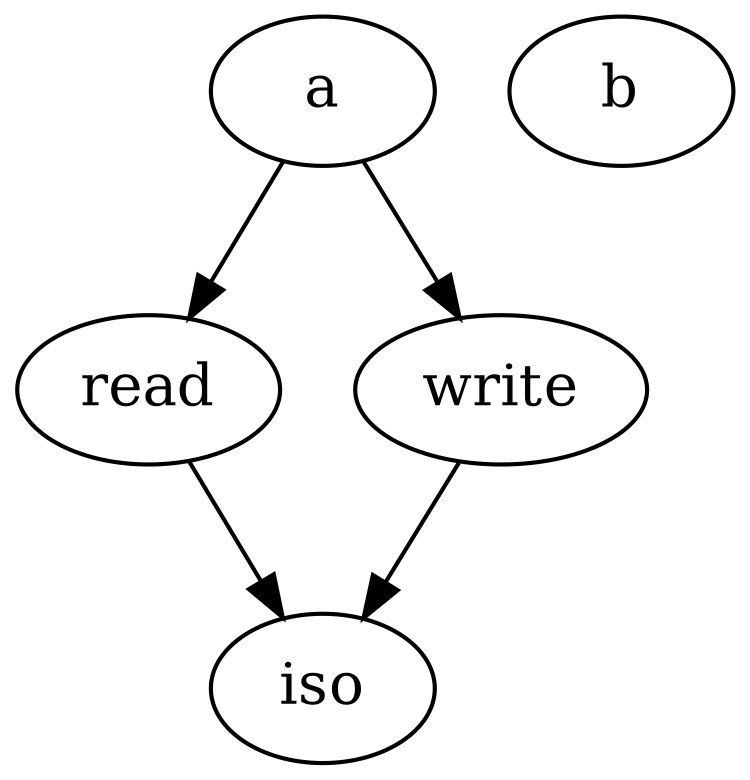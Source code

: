 digraph {

  size="5,8!"

  iso
  read
  write
  a
  b

  read->iso
  write->iso
  a->read
  a->write

}

